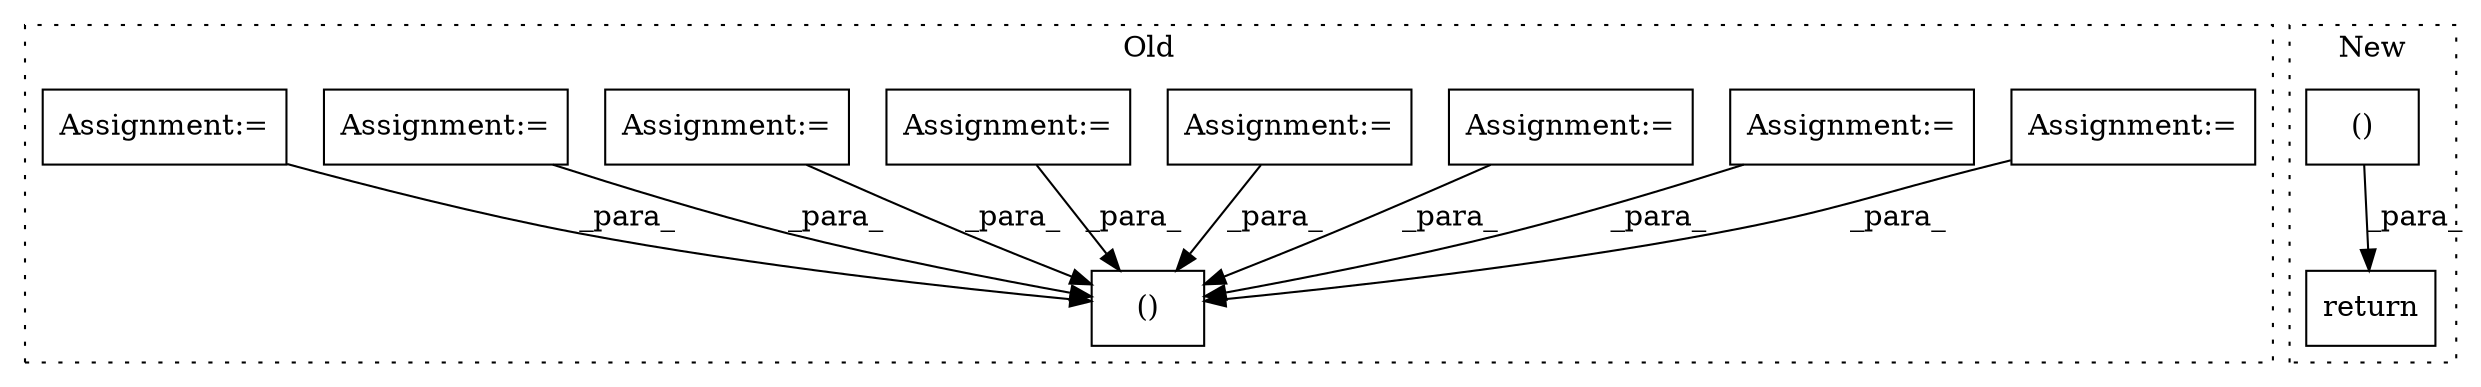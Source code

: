 digraph G {
subgraph cluster0 {
1 [label="()" a="106" s="30921" l="180" shape="box"];
3 [label="Assignment:=" a="7" s="30557" l="12" shape="box"];
4 [label="Assignment:=" a="7" s="30370" l="10" shape="box"];
5 [label="Assignment:=" a="7" s="30494" l="3" shape="box"];
6 [label="Assignment:=" a="7" s="30258" l="7" shape="box"];
7 [label="Assignment:=" a="7" s="30348" l="12" shape="box"];
8 [label="Assignment:=" a="7" s="30653" l="10" shape="box"];
9 [label="Assignment:=" a="7" s="30315" l="10" shape="box"];
10 [label="Assignment:=" a="7" s="30626" l="4" shape="box"];
label = "Old";
style="dotted";
}
subgraph cluster1 {
2 [label="()" a="106" s="32054" l="92" shape="box"];
11 [label="return" a="41" s="32042" l="12" shape="box"];
label = "New";
style="dotted";
}
2 -> 11 [label="_para_"];
3 -> 1 [label="_para_"];
4 -> 1 [label="_para_"];
5 -> 1 [label="_para_"];
6 -> 1 [label="_para_"];
7 -> 1 [label="_para_"];
8 -> 1 [label="_para_"];
9 -> 1 [label="_para_"];
10 -> 1 [label="_para_"];
}